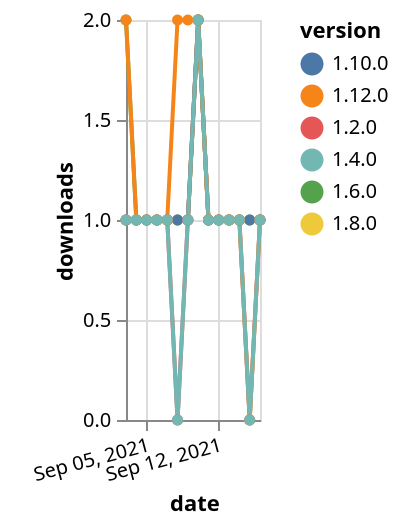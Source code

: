 {"$schema": "https://vega.github.io/schema/vega-lite/v5.json", "description": "A simple bar chart with embedded data.", "data": {"values": [{"date": "2021-09-03", "total": 168, "delta": 2, "version": "1.6.0"}, {"date": "2021-09-04", "total": 169, "delta": 1, "version": "1.6.0"}, {"date": "2021-09-05", "total": 170, "delta": 1, "version": "1.6.0"}, {"date": "2021-09-06", "total": 171, "delta": 1, "version": "1.6.0"}, {"date": "2021-09-07", "total": 172, "delta": 1, "version": "1.6.0"}, {"date": "2021-09-08", "total": 173, "delta": 1, "version": "1.6.0"}, {"date": "2021-09-09", "total": 174, "delta": 1, "version": "1.6.0"}, {"date": "2021-09-10", "total": 176, "delta": 2, "version": "1.6.0"}, {"date": "2021-09-11", "total": 177, "delta": 1, "version": "1.6.0"}, {"date": "2021-09-12", "total": 178, "delta": 1, "version": "1.6.0"}, {"date": "2021-09-13", "total": 179, "delta": 1, "version": "1.6.0"}, {"date": "2021-09-14", "total": 180, "delta": 1, "version": "1.6.0"}, {"date": "2021-09-15", "total": 181, "delta": 1, "version": "1.6.0"}, {"date": "2021-09-16", "total": 182, "delta": 1, "version": "1.6.0"}, {"date": "2021-09-03", "total": 143, "delta": 1, "version": "1.8.0"}, {"date": "2021-09-04", "total": 144, "delta": 1, "version": "1.8.0"}, {"date": "2021-09-05", "total": 145, "delta": 1, "version": "1.8.0"}, {"date": "2021-09-06", "total": 146, "delta": 1, "version": "1.8.0"}, {"date": "2021-09-07", "total": 147, "delta": 1, "version": "1.8.0"}, {"date": "2021-09-08", "total": 148, "delta": 1, "version": "1.8.0"}, {"date": "2021-09-09", "total": 149, "delta": 1, "version": "1.8.0"}, {"date": "2021-09-10", "total": 151, "delta": 2, "version": "1.8.0"}, {"date": "2021-09-11", "total": 152, "delta": 1, "version": "1.8.0"}, {"date": "2021-09-12", "total": 153, "delta": 1, "version": "1.8.0"}, {"date": "2021-09-13", "total": 154, "delta": 1, "version": "1.8.0"}, {"date": "2021-09-14", "total": 155, "delta": 1, "version": "1.8.0"}, {"date": "2021-09-15", "total": 156, "delta": 1, "version": "1.8.0"}, {"date": "2021-09-16", "total": 157, "delta": 1, "version": "1.8.0"}, {"date": "2021-09-03", "total": 158, "delta": 1, "version": "1.10.0"}, {"date": "2021-09-04", "total": 159, "delta": 1, "version": "1.10.0"}, {"date": "2021-09-05", "total": 160, "delta": 1, "version": "1.10.0"}, {"date": "2021-09-06", "total": 161, "delta": 1, "version": "1.10.0"}, {"date": "2021-09-07", "total": 162, "delta": 1, "version": "1.10.0"}, {"date": "2021-09-08", "total": 163, "delta": 1, "version": "1.10.0"}, {"date": "2021-09-09", "total": 164, "delta": 1, "version": "1.10.0"}, {"date": "2021-09-10", "total": 166, "delta": 2, "version": "1.10.0"}, {"date": "2021-09-11", "total": 167, "delta": 1, "version": "1.10.0"}, {"date": "2021-09-12", "total": 168, "delta": 1, "version": "1.10.0"}, {"date": "2021-09-13", "total": 169, "delta": 1, "version": "1.10.0"}, {"date": "2021-09-14", "total": 170, "delta": 1, "version": "1.10.0"}, {"date": "2021-09-15", "total": 171, "delta": 1, "version": "1.10.0"}, {"date": "2021-09-16", "total": 172, "delta": 1, "version": "1.10.0"}, {"date": "2021-09-03", "total": 219, "delta": 1, "version": "1.2.0"}, {"date": "2021-09-04", "total": 220, "delta": 1, "version": "1.2.0"}, {"date": "2021-09-05", "total": 221, "delta": 1, "version": "1.2.0"}, {"date": "2021-09-06", "total": 222, "delta": 1, "version": "1.2.0"}, {"date": "2021-09-07", "total": 223, "delta": 1, "version": "1.2.0"}, {"date": "2021-09-08", "total": 223, "delta": 0, "version": "1.2.0"}, {"date": "2021-09-09", "total": 224, "delta": 1, "version": "1.2.0"}, {"date": "2021-09-10", "total": 226, "delta": 2, "version": "1.2.0"}, {"date": "2021-09-11", "total": 227, "delta": 1, "version": "1.2.0"}, {"date": "2021-09-12", "total": 228, "delta": 1, "version": "1.2.0"}, {"date": "2021-09-13", "total": 229, "delta": 1, "version": "1.2.0"}, {"date": "2021-09-14", "total": 230, "delta": 1, "version": "1.2.0"}, {"date": "2021-09-15", "total": 230, "delta": 0, "version": "1.2.0"}, {"date": "2021-09-16", "total": 231, "delta": 1, "version": "1.2.0"}, {"date": "2021-09-03", "total": 113, "delta": 2, "version": "1.12.0"}, {"date": "2021-09-04", "total": 114, "delta": 1, "version": "1.12.0"}, {"date": "2021-09-05", "total": 115, "delta": 1, "version": "1.12.0"}, {"date": "2021-09-06", "total": 116, "delta": 1, "version": "1.12.0"}, {"date": "2021-09-07", "total": 117, "delta": 1, "version": "1.12.0"}, {"date": "2021-09-08", "total": 119, "delta": 2, "version": "1.12.0"}, {"date": "2021-09-09", "total": 121, "delta": 2, "version": "1.12.0"}, {"date": "2021-09-10", "total": 123, "delta": 2, "version": "1.12.0"}, {"date": "2021-09-11", "total": 124, "delta": 1, "version": "1.12.0"}, {"date": "2021-09-12", "total": 125, "delta": 1, "version": "1.12.0"}, {"date": "2021-09-13", "total": 126, "delta": 1, "version": "1.12.0"}, {"date": "2021-09-14", "total": 127, "delta": 1, "version": "1.12.0"}, {"date": "2021-09-15", "total": 127, "delta": 0, "version": "1.12.0"}, {"date": "2021-09-16", "total": 128, "delta": 1, "version": "1.12.0"}, {"date": "2021-09-03", "total": 180, "delta": 1, "version": "1.4.0"}, {"date": "2021-09-04", "total": 181, "delta": 1, "version": "1.4.0"}, {"date": "2021-09-05", "total": 182, "delta": 1, "version": "1.4.0"}, {"date": "2021-09-06", "total": 183, "delta": 1, "version": "1.4.0"}, {"date": "2021-09-07", "total": 184, "delta": 1, "version": "1.4.0"}, {"date": "2021-09-08", "total": 184, "delta": 0, "version": "1.4.0"}, {"date": "2021-09-09", "total": 185, "delta": 1, "version": "1.4.0"}, {"date": "2021-09-10", "total": 187, "delta": 2, "version": "1.4.0"}, {"date": "2021-09-11", "total": 188, "delta": 1, "version": "1.4.0"}, {"date": "2021-09-12", "total": 189, "delta": 1, "version": "1.4.0"}, {"date": "2021-09-13", "total": 190, "delta": 1, "version": "1.4.0"}, {"date": "2021-09-14", "total": 191, "delta": 1, "version": "1.4.0"}, {"date": "2021-09-15", "total": 191, "delta": 0, "version": "1.4.0"}, {"date": "2021-09-16", "total": 192, "delta": 1, "version": "1.4.0"}]}, "width": "container", "mark": {"type": "line", "point": {"filled": true}}, "encoding": {"x": {"field": "date", "type": "temporal", "timeUnit": "yearmonthdate", "title": "date", "axis": {"labelAngle": -15}}, "y": {"field": "delta", "type": "quantitative", "title": "downloads"}, "color": {"field": "version", "type": "nominal"}, "tooltip": {"field": "delta"}}}